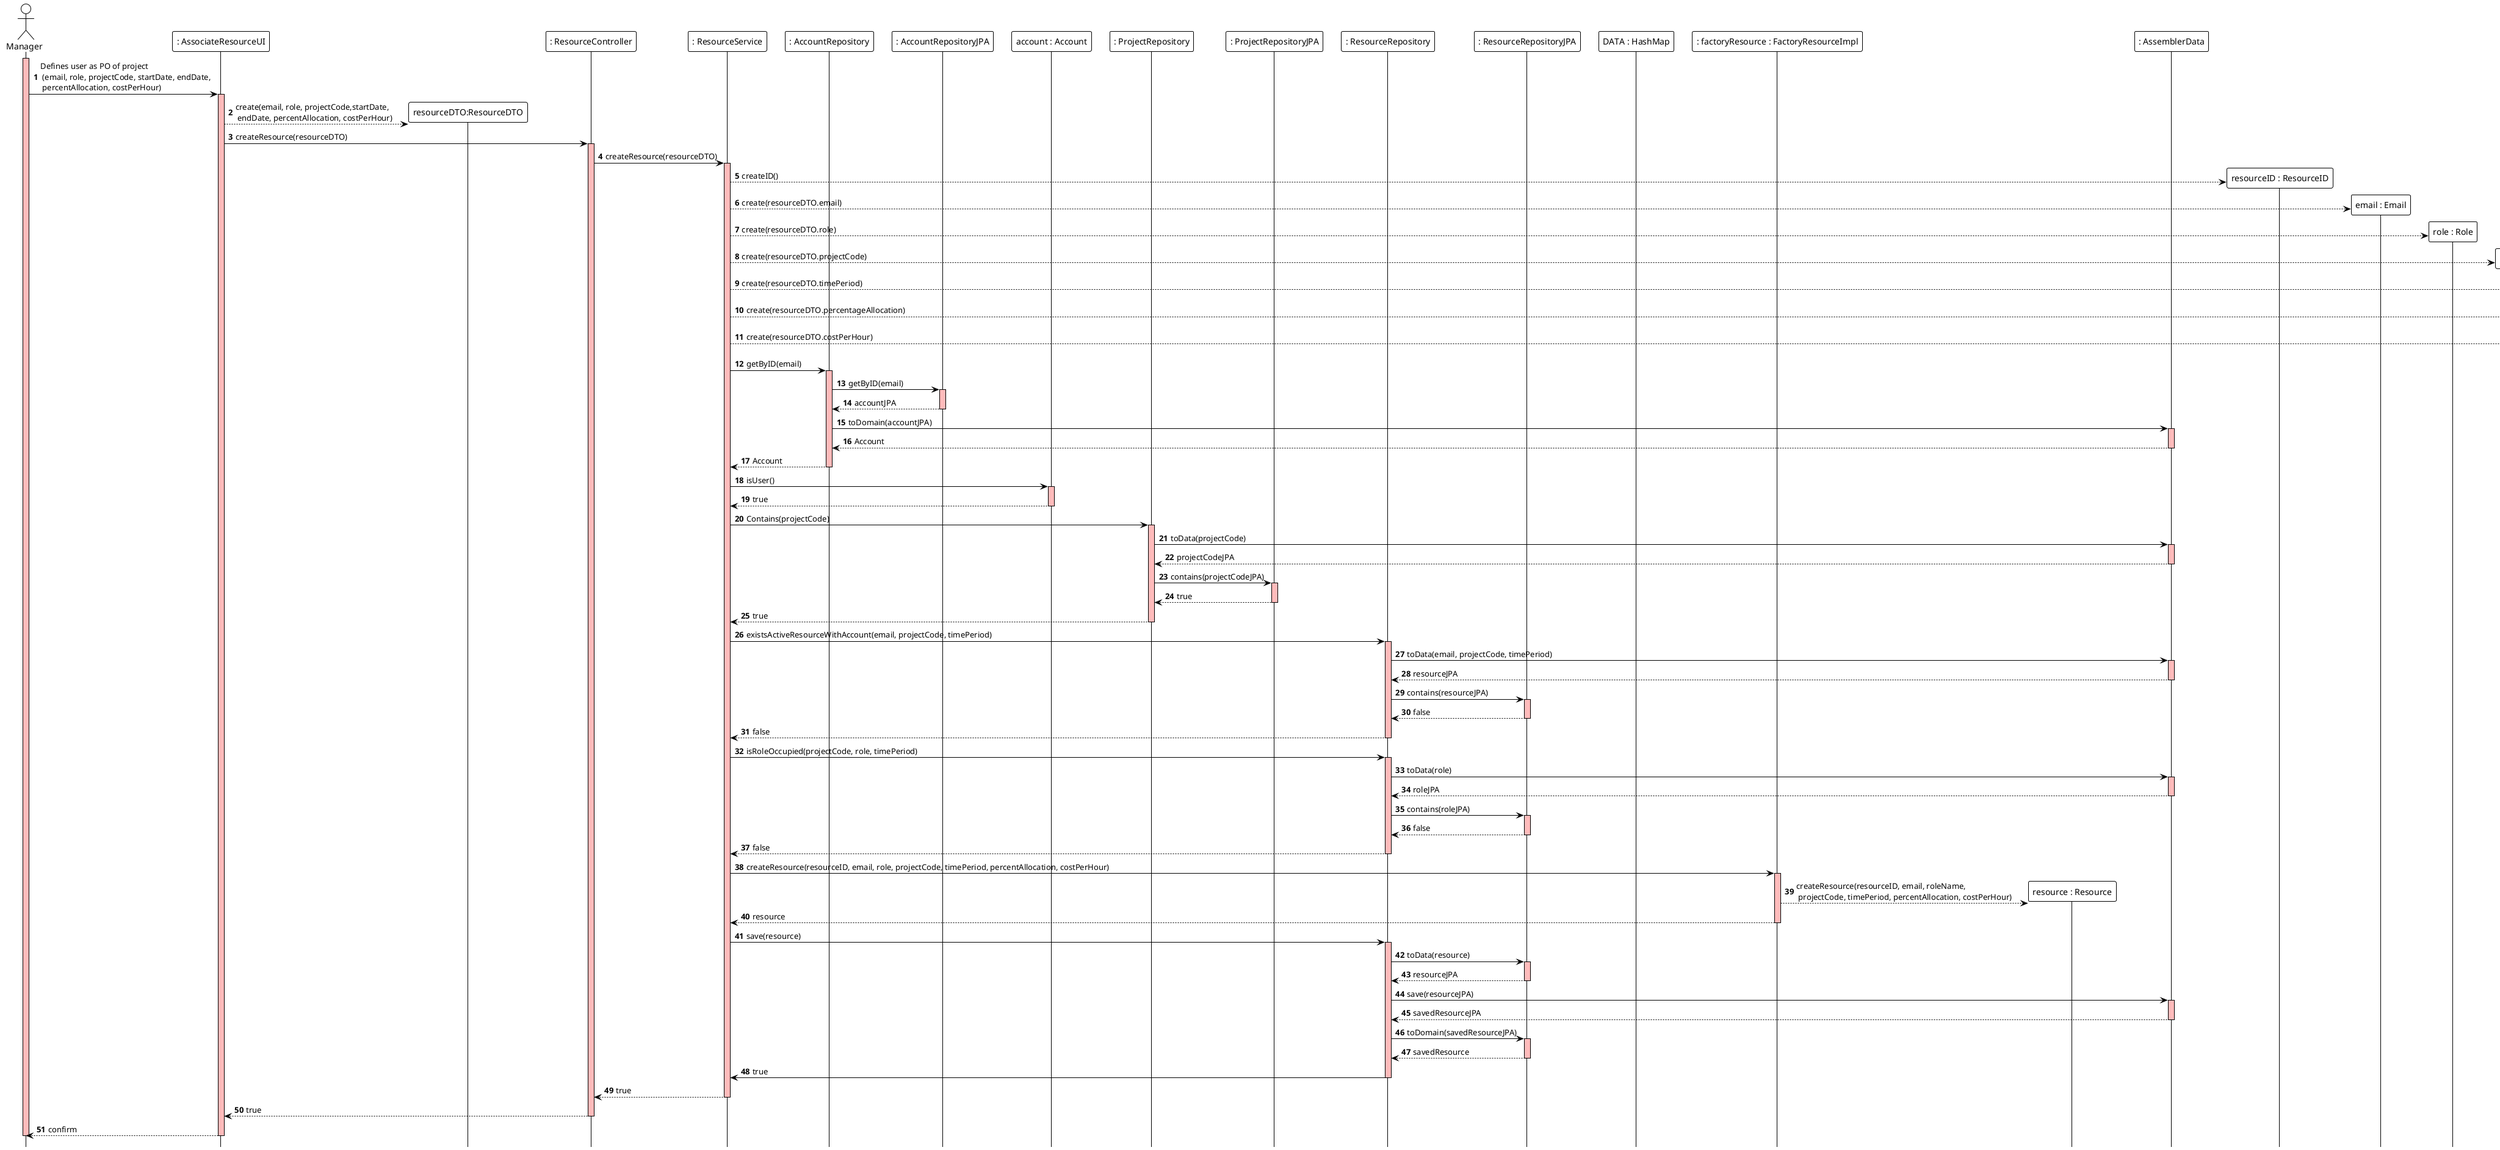 @startuml
!theme plain
hide footbox
autonumber

Actor Manager
participant ": AssociateResourceUI" as UI
participant "resourceDTO:ResourceDTO" as dto
participant ": ResourceController" as Controller
participant ": ResourceService" as Services
participant ": AccountRepository" as AccountRepository
participant ": AccountRepositoryJPA" as AccountRepositoryJPA
participant "account : Account" as account
participant ": ProjectRepository" as ProjectRepository
participant ": ProjectRepositoryJPA" as ProjectRepositoryJPA
participant ": ResourceRepository" as ResourceRepository
participant ": ResourceRepositoryJPA" as ResourceRepositoryJPA
participant "DATA : HashMap" as hashmap
participant ": factoryResource : FactoryResourceImpl" as Factory
participant "resource : Resource" as resource
participant ": AssemblerData" as AssemblerData

activate Manager #FFBBBB
Manager -> UI : Defines user as PO of project\n (email, role, projectCode, startDate, endDate,\n percentAllocation, costPerHour)

activate UI #FFBBBB
UI --> dto ** : create(email, role, projectCode,startDate,\n endDate, percentAllocation, costPerHour)
UI -> Controller : createResource(resourceDTO)
activate Controller #FFBBBB
Controller -> Services : createResource(resourceDTO)

activate Services #FFBBBB

Services --> "resourceID : ResourceID" **: createID()
Services --> "email : Email" **: create(resourceDTO.email)
Services --> "role : Role" **: create(resourceDTO.role)
Services --> "projectCode : ProjectCode" **: create(resourceDTO.projectCode)
Services --> "timePeriod : TimePeriod" **: create(resourceDTO.timePeriod)
Services --> "percentageAllocation : PercentageAllocation" **: create(resourceDTO.percentageAllocation)
Services --> "costPerHour : CostPerHour" **: create(resourceDTO.costPerHour)


Services -> AccountRepository : getByID(email)
activate AccountRepository #FFBBBB
AccountRepository -> AccountRepositoryJPA : getByID(email)
activate AccountRepositoryJPA #FFBBBB
AccountRepositoryJPA --> AccountRepository : accountJPA
deactivate AccountRepositoryJPA
AccountRepository -> AssemblerData :toDomain(accountJPA)
activate AssemblerData #FFBBBB
AssemblerData --> AccountRepository : Account
deactivate AssemblerData
AccountRepository --> Services : Account
deactivate AccountRepository


Services -> account : isUser()
activate account #FFBBBB
account --> Services : true
deactivate account

Services -> ProjectRepository : Contains(projectCode)
activate ProjectRepository #FFBBBB
ProjectRepository -> AssemblerData : toData(projectCode)
activate AssemblerData #FFBBBB
AssemblerData --> ProjectRepository : projectCodeJPA
deactivate AssemblerData
ProjectRepository -> ProjectRepositoryJPA : contains(projectCodeJPA)
activate ProjectRepositoryJPA #FFBBBB
ProjectRepositoryJPA --> ProjectRepository : true
deactivate ProjectRepositoryJPA
ProjectRepository --> Services : true
deactivate ProjectRepository

Services -> ResourceRepository: existsActiveResourceWithAccount(email, projectCode, timePeriod)
activate ResourceRepository #FFBBBB
ResourceRepository -> AssemblerData : toData(email, projectCode, timePeriod)
activate AssemblerData #FFBBBB
AssemblerData --> ResourceRepository : resourceJPA
deactivate AssemblerData
ResourceRepository -> ResourceRepositoryJPA : contains(resourceJPA)
activate ResourceRepositoryJPA #FFBBBB
ResourceRepositoryJPA --> ResourceRepository : false
deactivate ResourceRepositoryJPA
ResourceRepository --> Services: false
deactivate ResourceRepository

Services -> ResourceRepository: isRoleOccupied(projectCode, role, timePeriod)
activate ResourceRepository #FFBBBB
ResourceRepository -> AssemblerData : toData(role)
activate AssemblerData #FFBBBB
AssemblerData --> ResourceRepository : roleJPA
deactivate AssemblerData
ResourceRepository -> ResourceRepositoryJPA : contains(roleJPA)
activate ResourceRepositoryJPA #FFBBBB
ResourceRepositoryJPA --> ResourceRepository : false
deactivate ResourceRepositoryJPA

ResourceRepository --> Services: false
deactivate ResourceRepository


Services -> Factory: createResource(resourceID, email, role, projectCode, timePeriod, percentAllocation, costPerHour)
activate Factory #FFBBBB
Factory --> resource ** : createResource(resourceID, email, roleName,\n projectCode, timePeriod, percentAllocation, costPerHour)
Factory --> Services: resource
deactivate Factory

Services -> ResourceRepository : save(resource)
activate ResourceRepository #FFBBBB
ResourceRepository -> ResourceRepositoryJPA : toData(resource)
activate ResourceRepositoryJPA #FFBBBB
ResourceRepositoryJPA --> ResourceRepository : resourceJPA
deactivate ResourceRepositoryJPA
ResourceRepository -> AssemblerData : save(resourceJPA)
activate AssemblerData #FFBBBB
AssemblerData --> ResourceRepository : savedResourceJPA
deactivate AssemblerData
ResourceRepository -> ResourceRepositoryJPA: toDomain(savedResourceJPA)
activate ResourceRepositoryJPA #FFBBBB
ResourceRepositoryJPA --> ResourceRepository : savedResource
deactivate ResourceRepositoryJPA
ResourceRepository -> Services : true
deactivate ResourceRepository
Services --> Controller : true
deactivate Services
Controller --> UI: true
deactivate Controller

UI --> Manager : confirm
deactivate UI

deactivate Manager

@enduml